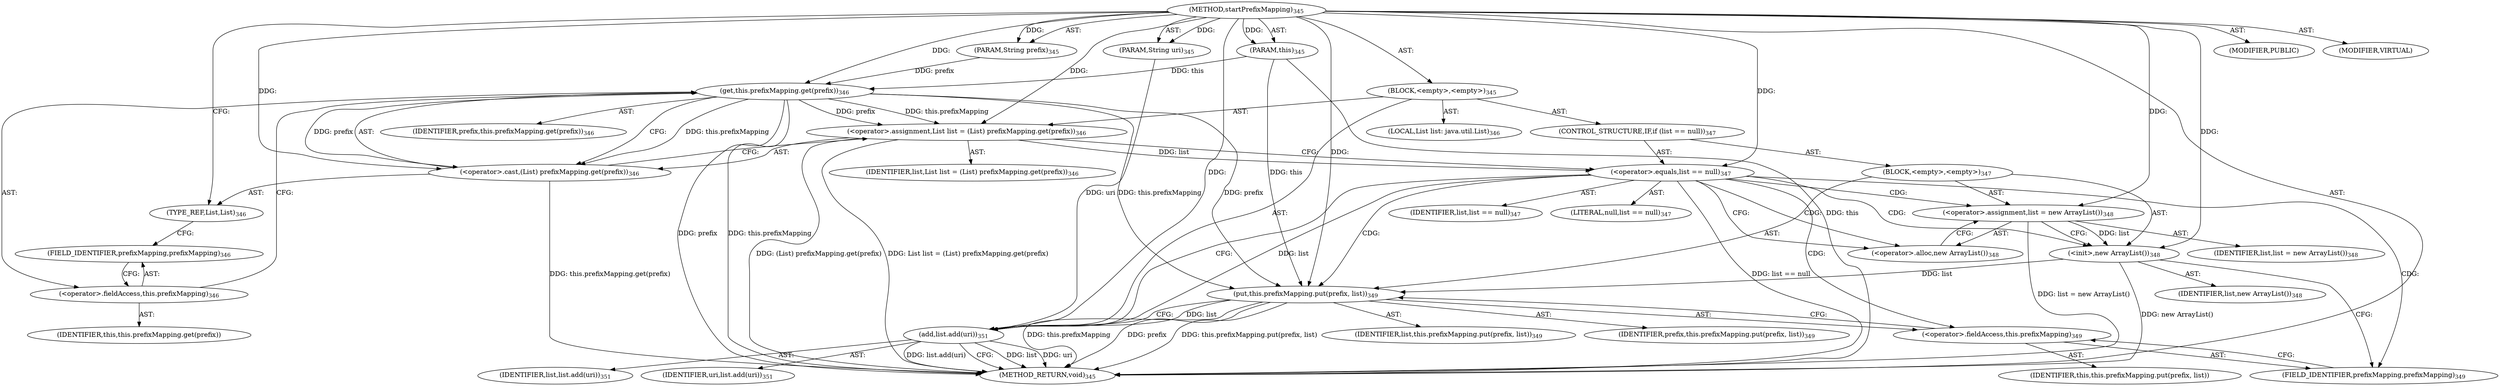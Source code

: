 digraph "startPrefixMapping" {  
"111669149719" [label = <(METHOD,startPrefixMapping)<SUB>345</SUB>> ]
"115964117026" [label = <(PARAM,this)<SUB>345</SUB>> ]
"115964117027" [label = <(PARAM,String prefix)<SUB>345</SUB>> ]
"115964117028" [label = <(PARAM,String uri)<SUB>345</SUB>> ]
"25769803803" [label = <(BLOCK,&lt;empty&gt;,&lt;empty&gt;)<SUB>345</SUB>> ]
"94489280513" [label = <(LOCAL,List list: java.util.List)<SUB>346</SUB>> ]
"30064771170" [label = <(&lt;operator&gt;.assignment,List list = (List) prefixMapping.get(prefix))<SUB>346</SUB>> ]
"68719476799" [label = <(IDENTIFIER,list,List list = (List) prefixMapping.get(prefix))<SUB>346</SUB>> ]
"30064771171" [label = <(&lt;operator&gt;.cast,(List) prefixMapping.get(prefix))<SUB>346</SUB>> ]
"180388626434" [label = <(TYPE_REF,List,List)<SUB>346</SUB>> ]
"30064771172" [label = <(get,this.prefixMapping.get(prefix))<SUB>346</SUB>> ]
"30064771173" [label = <(&lt;operator&gt;.fieldAccess,this.prefixMapping)<SUB>346</SUB>> ]
"68719476800" [label = <(IDENTIFIER,this,this.prefixMapping.get(prefix))> ]
"55834574894" [label = <(FIELD_IDENTIFIER,prefixMapping,prefixMapping)<SUB>346</SUB>> ]
"68719476801" [label = <(IDENTIFIER,prefix,this.prefixMapping.get(prefix))<SUB>346</SUB>> ]
"47244640260" [label = <(CONTROL_STRUCTURE,IF,if (list == null))<SUB>347</SUB>> ]
"30064771174" [label = <(&lt;operator&gt;.equals,list == null)<SUB>347</SUB>> ]
"68719476802" [label = <(IDENTIFIER,list,list == null)<SUB>347</SUB>> ]
"90194313229" [label = <(LITERAL,null,list == null)<SUB>347</SUB>> ]
"25769803804" [label = <(BLOCK,&lt;empty&gt;,&lt;empty&gt;)<SUB>347</SUB>> ]
"30064771175" [label = <(&lt;operator&gt;.assignment,list = new ArrayList())<SUB>348</SUB>> ]
"68719476803" [label = <(IDENTIFIER,list,list = new ArrayList())<SUB>348</SUB>> ]
"30064771176" [label = <(&lt;operator&gt;.alloc,new ArrayList())<SUB>348</SUB>> ]
"30064771177" [label = <(&lt;init&gt;,new ArrayList())<SUB>348</SUB>> ]
"68719476804" [label = <(IDENTIFIER,list,new ArrayList())<SUB>348</SUB>> ]
"30064771178" [label = <(put,this.prefixMapping.put(prefix, list))<SUB>349</SUB>> ]
"30064771179" [label = <(&lt;operator&gt;.fieldAccess,this.prefixMapping)<SUB>349</SUB>> ]
"68719476805" [label = <(IDENTIFIER,this,this.prefixMapping.put(prefix, list))> ]
"55834574895" [label = <(FIELD_IDENTIFIER,prefixMapping,prefixMapping)<SUB>349</SUB>> ]
"68719476806" [label = <(IDENTIFIER,prefix,this.prefixMapping.put(prefix, list))<SUB>349</SUB>> ]
"68719476807" [label = <(IDENTIFIER,list,this.prefixMapping.put(prefix, list))<SUB>349</SUB>> ]
"30064771180" [label = <(add,list.add(uri))<SUB>351</SUB>> ]
"68719476808" [label = <(IDENTIFIER,list,list.add(uri))<SUB>351</SUB>> ]
"68719476809" [label = <(IDENTIFIER,uri,list.add(uri))<SUB>351</SUB>> ]
"133143986233" [label = <(MODIFIER,PUBLIC)> ]
"133143986234" [label = <(MODIFIER,VIRTUAL)> ]
"128849018903" [label = <(METHOD_RETURN,void)<SUB>345</SUB>> ]
  "111669149719" -> "115964117026"  [ label = "AST: "] 
  "111669149719" -> "115964117027"  [ label = "AST: "] 
  "111669149719" -> "115964117028"  [ label = "AST: "] 
  "111669149719" -> "25769803803"  [ label = "AST: "] 
  "111669149719" -> "133143986233"  [ label = "AST: "] 
  "111669149719" -> "133143986234"  [ label = "AST: "] 
  "111669149719" -> "128849018903"  [ label = "AST: "] 
  "25769803803" -> "94489280513"  [ label = "AST: "] 
  "25769803803" -> "30064771170"  [ label = "AST: "] 
  "25769803803" -> "47244640260"  [ label = "AST: "] 
  "25769803803" -> "30064771180"  [ label = "AST: "] 
  "30064771170" -> "68719476799"  [ label = "AST: "] 
  "30064771170" -> "30064771171"  [ label = "AST: "] 
  "30064771171" -> "180388626434"  [ label = "AST: "] 
  "30064771171" -> "30064771172"  [ label = "AST: "] 
  "30064771172" -> "30064771173"  [ label = "AST: "] 
  "30064771172" -> "68719476801"  [ label = "AST: "] 
  "30064771173" -> "68719476800"  [ label = "AST: "] 
  "30064771173" -> "55834574894"  [ label = "AST: "] 
  "47244640260" -> "30064771174"  [ label = "AST: "] 
  "47244640260" -> "25769803804"  [ label = "AST: "] 
  "30064771174" -> "68719476802"  [ label = "AST: "] 
  "30064771174" -> "90194313229"  [ label = "AST: "] 
  "25769803804" -> "30064771175"  [ label = "AST: "] 
  "25769803804" -> "30064771177"  [ label = "AST: "] 
  "25769803804" -> "30064771178"  [ label = "AST: "] 
  "30064771175" -> "68719476803"  [ label = "AST: "] 
  "30064771175" -> "30064771176"  [ label = "AST: "] 
  "30064771177" -> "68719476804"  [ label = "AST: "] 
  "30064771178" -> "30064771179"  [ label = "AST: "] 
  "30064771178" -> "68719476806"  [ label = "AST: "] 
  "30064771178" -> "68719476807"  [ label = "AST: "] 
  "30064771179" -> "68719476805"  [ label = "AST: "] 
  "30064771179" -> "55834574895"  [ label = "AST: "] 
  "30064771180" -> "68719476808"  [ label = "AST: "] 
  "30064771180" -> "68719476809"  [ label = "AST: "] 
  "30064771170" -> "30064771174"  [ label = "CFG: "] 
  "30064771180" -> "128849018903"  [ label = "CFG: "] 
  "30064771171" -> "30064771170"  [ label = "CFG: "] 
  "30064771174" -> "30064771176"  [ label = "CFG: "] 
  "30064771174" -> "30064771180"  [ label = "CFG: "] 
  "180388626434" -> "55834574894"  [ label = "CFG: "] 
  "30064771172" -> "30064771171"  [ label = "CFG: "] 
  "30064771175" -> "30064771177"  [ label = "CFG: "] 
  "30064771177" -> "55834574895"  [ label = "CFG: "] 
  "30064771178" -> "30064771180"  [ label = "CFG: "] 
  "30064771173" -> "30064771172"  [ label = "CFG: "] 
  "30064771176" -> "30064771175"  [ label = "CFG: "] 
  "30064771179" -> "30064771178"  [ label = "CFG: "] 
  "55834574894" -> "30064771173"  [ label = "CFG: "] 
  "55834574895" -> "30064771179"  [ label = "CFG: "] 
  "111669149719" -> "180388626434"  [ label = "CFG: "] 
  "115964117026" -> "128849018903"  [ label = "DDG: this"] 
  "30064771172" -> "128849018903"  [ label = "DDG: this.prefixMapping"] 
  "30064771172" -> "128849018903"  [ label = "DDG: prefix"] 
  "30064771171" -> "128849018903"  [ label = "DDG: this.prefixMapping.get(prefix)"] 
  "30064771170" -> "128849018903"  [ label = "DDG: (List) prefixMapping.get(prefix)"] 
  "30064771170" -> "128849018903"  [ label = "DDG: List list = (List) prefixMapping.get(prefix)"] 
  "30064771174" -> "128849018903"  [ label = "DDG: list == null"] 
  "30064771175" -> "128849018903"  [ label = "DDG: list = new ArrayList()"] 
  "30064771177" -> "128849018903"  [ label = "DDG: new ArrayList()"] 
  "30064771178" -> "128849018903"  [ label = "DDG: this.prefixMapping"] 
  "30064771178" -> "128849018903"  [ label = "DDG: prefix"] 
  "30064771178" -> "128849018903"  [ label = "DDG: this.prefixMapping.put(prefix, list)"] 
  "30064771180" -> "128849018903"  [ label = "DDG: list"] 
  "30064771180" -> "128849018903"  [ label = "DDG: uri"] 
  "30064771180" -> "128849018903"  [ label = "DDG: list.add(uri)"] 
  "111669149719" -> "115964117026"  [ label = "DDG: "] 
  "111669149719" -> "115964117027"  [ label = "DDG: "] 
  "111669149719" -> "115964117028"  [ label = "DDG: "] 
  "111669149719" -> "30064771170"  [ label = "DDG: "] 
  "30064771172" -> "30064771170"  [ label = "DDG: this.prefixMapping"] 
  "30064771172" -> "30064771170"  [ label = "DDG: prefix"] 
  "30064771174" -> "30064771180"  [ label = "DDG: list"] 
  "30064771178" -> "30064771180"  [ label = "DDG: list"] 
  "111669149719" -> "30064771180"  [ label = "DDG: "] 
  "115964117028" -> "30064771180"  [ label = "DDG: uri"] 
  "111669149719" -> "30064771171"  [ label = "DDG: "] 
  "30064771172" -> "30064771171"  [ label = "DDG: this.prefixMapping"] 
  "30064771172" -> "30064771171"  [ label = "DDG: prefix"] 
  "30064771170" -> "30064771174"  [ label = "DDG: list"] 
  "111669149719" -> "30064771174"  [ label = "DDG: "] 
  "111669149719" -> "30064771175"  [ label = "DDG: "] 
  "115964117026" -> "30064771172"  [ label = "DDG: this"] 
  "115964117027" -> "30064771172"  [ label = "DDG: prefix"] 
  "111669149719" -> "30064771172"  [ label = "DDG: "] 
  "30064771175" -> "30064771177"  [ label = "DDG: list"] 
  "111669149719" -> "30064771177"  [ label = "DDG: "] 
  "115964117026" -> "30064771178"  [ label = "DDG: this"] 
  "30064771172" -> "30064771178"  [ label = "DDG: this.prefixMapping"] 
  "30064771172" -> "30064771178"  [ label = "DDG: prefix"] 
  "111669149719" -> "30064771178"  [ label = "DDG: "] 
  "30064771177" -> "30064771178"  [ label = "DDG: list"] 
  "30064771174" -> "30064771176"  [ label = "CDG: "] 
  "30064771174" -> "55834574895"  [ label = "CDG: "] 
  "30064771174" -> "30064771177"  [ label = "CDG: "] 
  "30064771174" -> "30064771175"  [ label = "CDG: "] 
  "30064771174" -> "30064771178"  [ label = "CDG: "] 
  "30064771174" -> "30064771179"  [ label = "CDG: "] 
}

